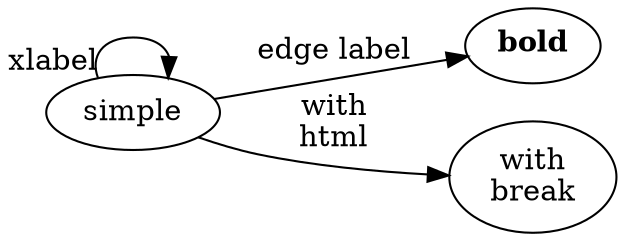 strict digraph {
    rankdir=LR
    id=OuterGraph

    a [label=simple]
    b [label=<<b>bold</b>>]
    c [label=<with<br/>break>]
    a -> b [label="edge label"]
    a -> c [label=<with<br/>html>]
    a -> a [xlabel=xlabel]
}
